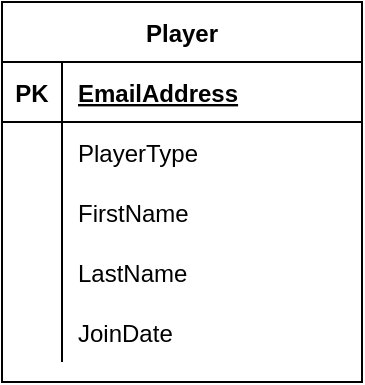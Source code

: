 <mxfile version="13.9.9" type="device"><diagram id="uyCq9lfFpGcffV5QWCLE" name="Page-1"><mxGraphModel dx="1084" dy="755" grid="1" gridSize="10" guides="1" tooltips="1" connect="1" arrows="1" fold="1" page="1" pageScale="1" pageWidth="850" pageHeight="1100" math="0" shadow="0"><root><mxCell id="0"/><mxCell id="1" parent="0"/><mxCell id="RMORelVh6OKDoDH9LUNK-1" value="Player" style="shape=table;startSize=30;container=1;collapsible=1;childLayout=tableLayout;fixedRows=1;rowLines=0;fontStyle=1;align=center;resizeLast=1;" vertex="1" parent="1"><mxGeometry x="350" y="60" width="180" height="190" as="geometry"/></mxCell><mxCell id="RMORelVh6OKDoDH9LUNK-2" value="" style="shape=partialRectangle;collapsible=0;dropTarget=0;pointerEvents=0;fillColor=none;top=0;left=0;bottom=1;right=0;points=[[0,0.5],[1,0.5]];portConstraint=eastwest;" vertex="1" parent="RMORelVh6OKDoDH9LUNK-1"><mxGeometry y="30" width="180" height="30" as="geometry"/></mxCell><mxCell id="RMORelVh6OKDoDH9LUNK-3" value="PK" style="shape=partialRectangle;connectable=0;fillColor=none;top=0;left=0;bottom=0;right=0;fontStyle=1;overflow=hidden;" vertex="1" parent="RMORelVh6OKDoDH9LUNK-2"><mxGeometry width="30" height="30" as="geometry"/></mxCell><mxCell id="RMORelVh6OKDoDH9LUNK-4" value="EmailAddress" style="shape=partialRectangle;connectable=0;fillColor=none;top=0;left=0;bottom=0;right=0;align=left;spacingLeft=6;fontStyle=5;overflow=hidden;" vertex="1" parent="RMORelVh6OKDoDH9LUNK-2"><mxGeometry x="30" width="150" height="30" as="geometry"/></mxCell><mxCell id="RMORelVh6OKDoDH9LUNK-28" value="" style="shape=partialRectangle;collapsible=0;dropTarget=0;pointerEvents=0;fillColor=none;top=0;left=0;bottom=0;right=0;points=[[0,0.5],[1,0.5]];portConstraint=eastwest;" vertex="1" parent="RMORelVh6OKDoDH9LUNK-1"><mxGeometry y="60" width="180" height="30" as="geometry"/></mxCell><mxCell id="RMORelVh6OKDoDH9LUNK-29" value="" style="shape=partialRectangle;connectable=0;fillColor=none;top=0;left=0;bottom=0;right=0;editable=1;overflow=hidden;" vertex="1" parent="RMORelVh6OKDoDH9LUNK-28"><mxGeometry width="30" height="30" as="geometry"/></mxCell><mxCell id="RMORelVh6OKDoDH9LUNK-30" value="PlayerType" style="shape=partialRectangle;connectable=0;fillColor=none;top=0;left=0;bottom=0;right=0;align=left;spacingLeft=6;overflow=hidden;" vertex="1" parent="RMORelVh6OKDoDH9LUNK-28"><mxGeometry x="30" width="150" height="30" as="geometry"/></mxCell><mxCell id="RMORelVh6OKDoDH9LUNK-5" value="" style="shape=partialRectangle;collapsible=0;dropTarget=0;pointerEvents=0;fillColor=none;top=0;left=0;bottom=0;right=0;points=[[0,0.5],[1,0.5]];portConstraint=eastwest;" vertex="1" parent="RMORelVh6OKDoDH9LUNK-1"><mxGeometry y="90" width="180" height="30" as="geometry"/></mxCell><mxCell id="RMORelVh6OKDoDH9LUNK-6" value="" style="shape=partialRectangle;connectable=0;fillColor=none;top=0;left=0;bottom=0;right=0;editable=1;overflow=hidden;" vertex="1" parent="RMORelVh6OKDoDH9LUNK-5"><mxGeometry width="30" height="30" as="geometry"/></mxCell><mxCell id="RMORelVh6OKDoDH9LUNK-7" value="FirstName" style="shape=partialRectangle;connectable=0;fillColor=none;top=0;left=0;bottom=0;right=0;align=left;spacingLeft=6;overflow=hidden;" vertex="1" parent="RMORelVh6OKDoDH9LUNK-5"><mxGeometry x="30" width="150" height="30" as="geometry"/></mxCell><mxCell id="RMORelVh6OKDoDH9LUNK-8" value="" style="shape=partialRectangle;collapsible=0;dropTarget=0;pointerEvents=0;fillColor=none;top=0;left=0;bottom=0;right=0;points=[[0,0.5],[1,0.5]];portConstraint=eastwest;" vertex="1" parent="RMORelVh6OKDoDH9LUNK-1"><mxGeometry y="120" width="180" height="30" as="geometry"/></mxCell><mxCell id="RMORelVh6OKDoDH9LUNK-9" value="" style="shape=partialRectangle;connectable=0;fillColor=none;top=0;left=0;bottom=0;right=0;editable=1;overflow=hidden;" vertex="1" parent="RMORelVh6OKDoDH9LUNK-8"><mxGeometry width="30" height="30" as="geometry"/></mxCell><mxCell id="RMORelVh6OKDoDH9LUNK-10" value="LastName" style="shape=partialRectangle;connectable=0;fillColor=none;top=0;left=0;bottom=0;right=0;align=left;spacingLeft=6;overflow=hidden;" vertex="1" parent="RMORelVh6OKDoDH9LUNK-8"><mxGeometry x="30" width="150" height="30" as="geometry"/></mxCell><mxCell id="RMORelVh6OKDoDH9LUNK-11" value="" style="shape=partialRectangle;collapsible=0;dropTarget=0;pointerEvents=0;fillColor=none;top=0;left=0;bottom=0;right=0;points=[[0,0.5],[1,0.5]];portConstraint=eastwest;" vertex="1" parent="RMORelVh6OKDoDH9LUNK-1"><mxGeometry y="150" width="180" height="30" as="geometry"/></mxCell><mxCell id="RMORelVh6OKDoDH9LUNK-12" value="" style="shape=partialRectangle;connectable=0;fillColor=none;top=0;left=0;bottom=0;right=0;editable=1;overflow=hidden;" vertex="1" parent="RMORelVh6OKDoDH9LUNK-11"><mxGeometry width="30" height="30" as="geometry"/></mxCell><mxCell id="RMORelVh6OKDoDH9LUNK-13" value="JoinDate" style="shape=partialRectangle;connectable=0;fillColor=none;top=0;left=0;bottom=0;right=0;align=left;spacingLeft=6;overflow=hidden;" vertex="1" parent="RMORelVh6OKDoDH9LUNK-11"><mxGeometry x="30" width="150" height="30" as="geometry"/></mxCell></root></mxGraphModel></diagram></mxfile>